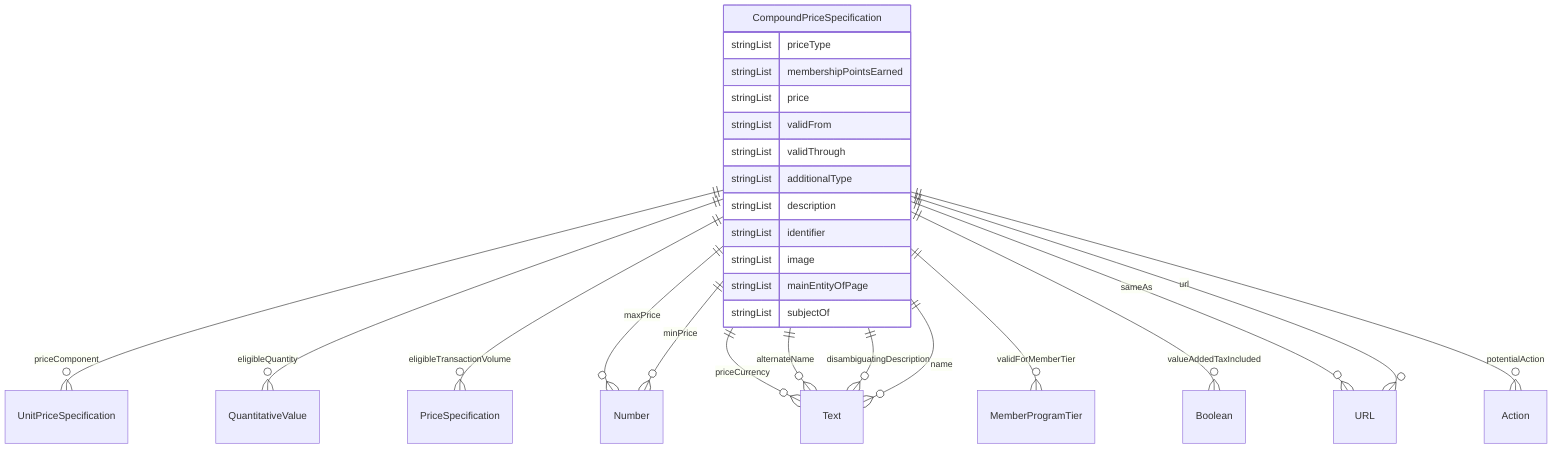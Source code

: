 erDiagram
CompoundPriceSpecification {
    stringList priceType  
    stringList membershipPointsEarned  
    stringList price  
    stringList validFrom  
    stringList validThrough  
    stringList additionalType  
    stringList description  
    stringList identifier  
    stringList image  
    stringList mainEntityOfPage  
    stringList subjectOf  
}

CompoundPriceSpecification ||--}o UnitPriceSpecification : "priceComponent"
CompoundPriceSpecification ||--}o QuantitativeValue : "eligibleQuantity"
CompoundPriceSpecification ||--}o PriceSpecification : "eligibleTransactionVolume"
CompoundPriceSpecification ||--}o Number : "maxPrice"
CompoundPriceSpecification ||--}o Number : "minPrice"
CompoundPriceSpecification ||--}o Text : "priceCurrency"
CompoundPriceSpecification ||--}o MemberProgramTier : "validForMemberTier"
CompoundPriceSpecification ||--}o Boolean : "valueAddedTaxIncluded"
CompoundPriceSpecification ||--}o Text : "alternateName"
CompoundPriceSpecification ||--}o Text : "disambiguatingDescription"
CompoundPriceSpecification ||--}o Text : "name"
CompoundPriceSpecification ||--}o URL : "sameAs"
CompoundPriceSpecification ||--}o Action : "potentialAction"
CompoundPriceSpecification ||--}o URL : "url"